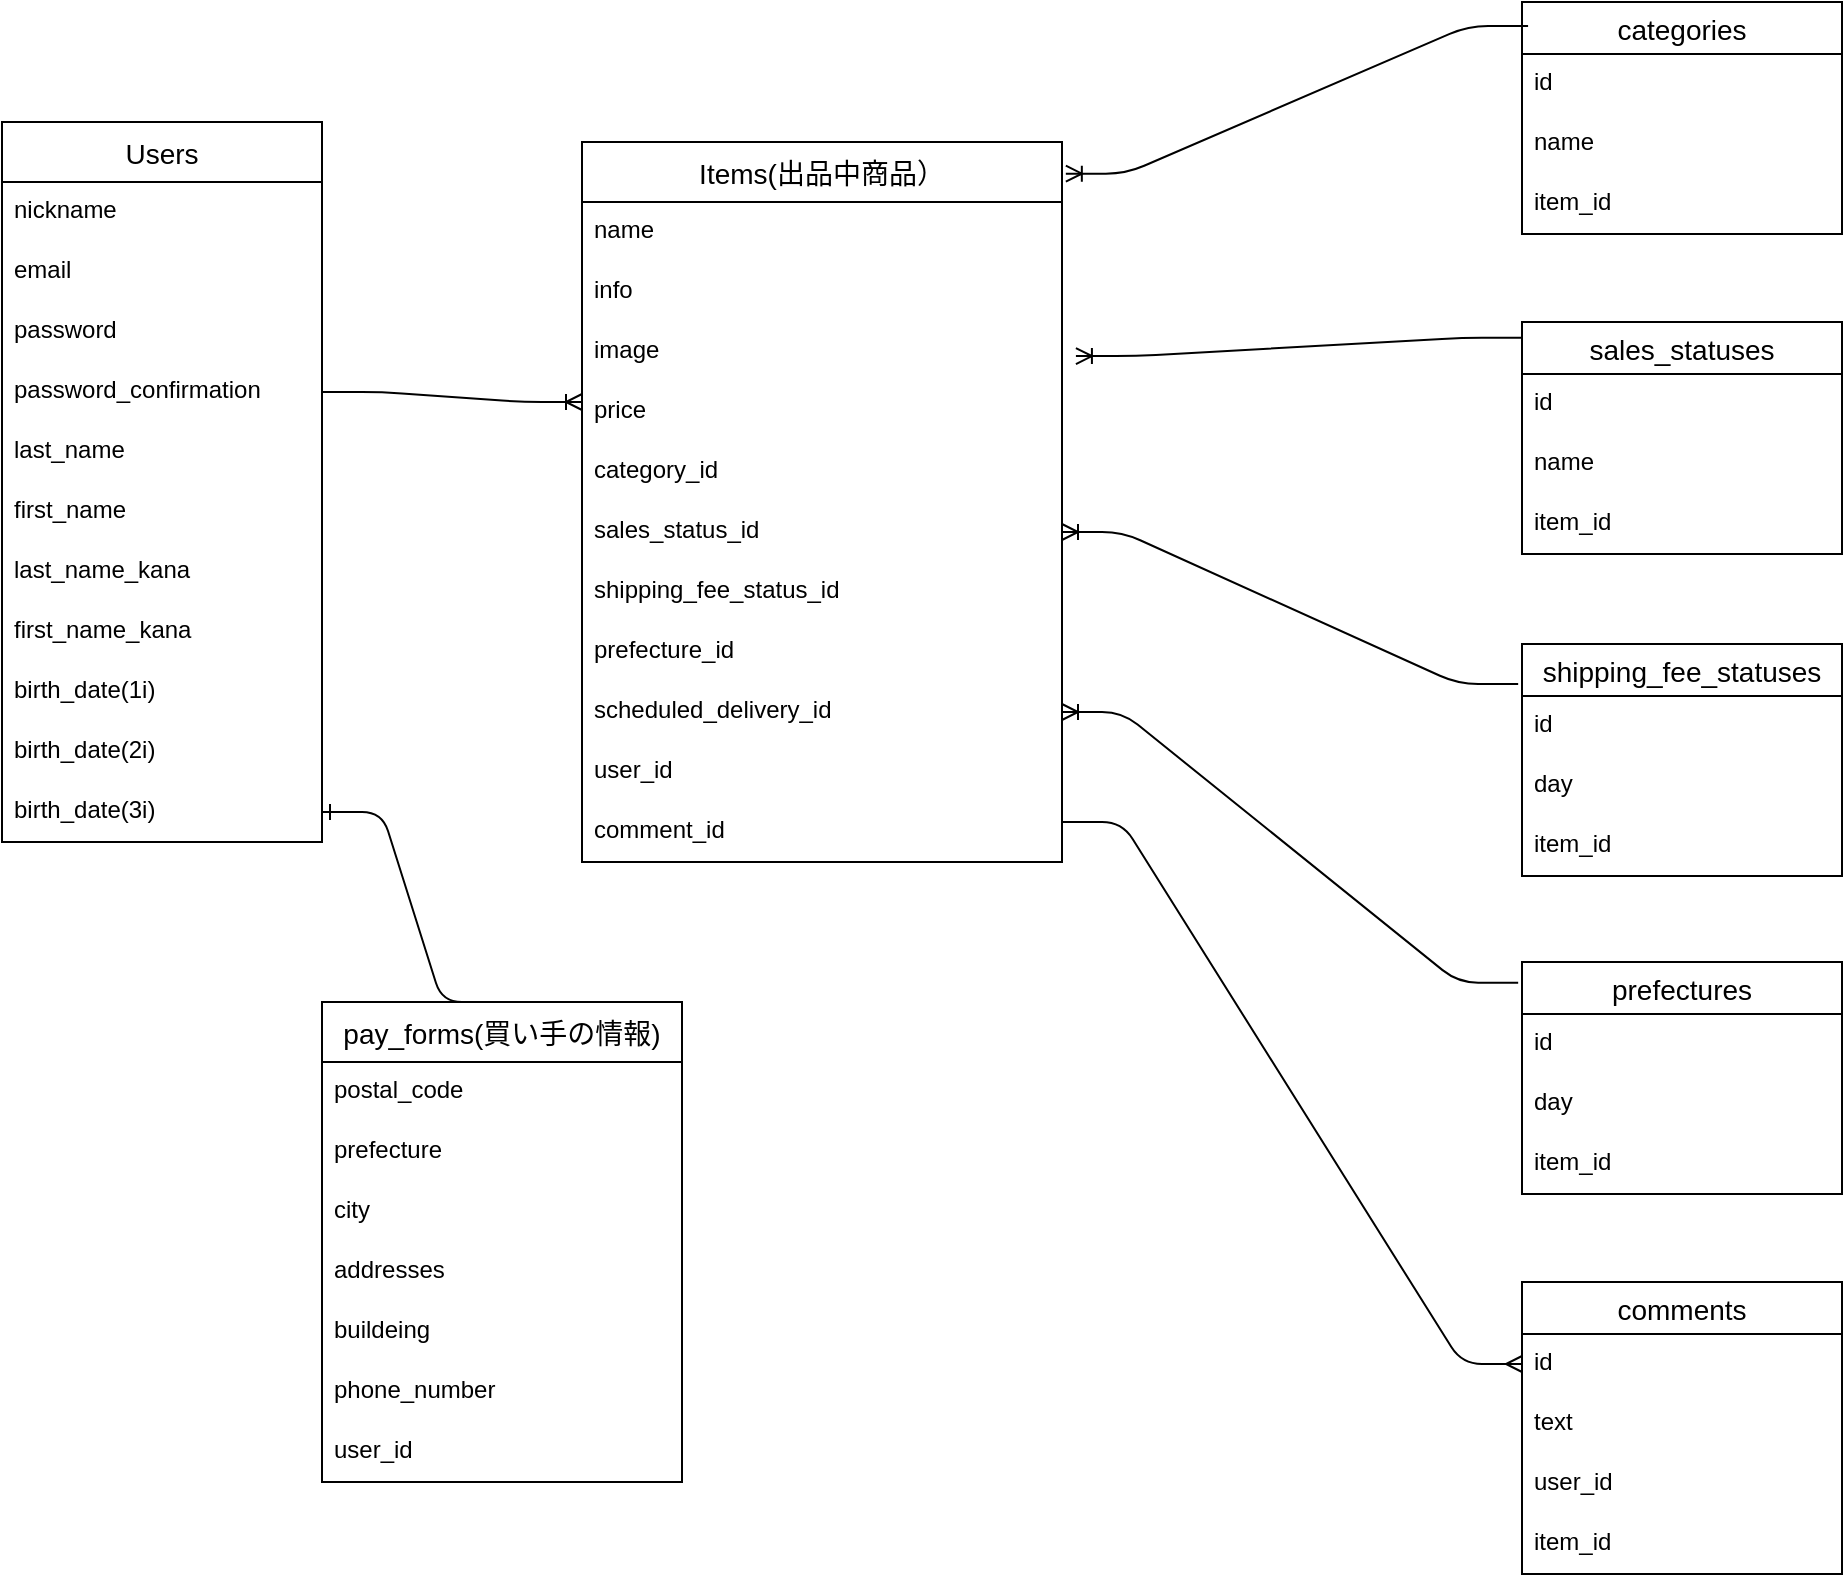 <mxfile>
    <diagram id="9pVugNsvKN-wXAFNiOqL" name="ページ1">
        <mxGraphModel dx="1216" dy="784" grid="1" gridSize="10" guides="1" tooltips="1" connect="1" arrows="1" fold="1" page="1" pageScale="1" pageWidth="850" pageHeight="1100" math="0" shadow="0">
            <root>
                <mxCell id="0"/>
                <mxCell id="1" parent="0"/>
                <mxCell id="2" value="Users" style="swimlane;fontStyle=0;childLayout=stackLayout;horizontal=1;startSize=30;horizontalStack=0;resizeParent=1;resizeParentMax=0;resizeLast=0;collapsible=1;marginBottom=0;align=center;fontSize=14;" vertex="1" parent="1">
                    <mxGeometry x="40" y="70" width="160" height="360" as="geometry"/>
                </mxCell>
                <mxCell id="3" value="nickname" style="text;strokeColor=none;fillColor=none;spacingLeft=4;spacingRight=4;overflow=hidden;rotatable=0;points=[[0,0.5],[1,0.5]];portConstraint=eastwest;fontSize=12;" vertex="1" parent="2">
                    <mxGeometry y="30" width="160" height="30" as="geometry"/>
                </mxCell>
                <mxCell id="4" value="email" style="text;strokeColor=none;fillColor=none;spacingLeft=4;spacingRight=4;overflow=hidden;rotatable=0;points=[[0,0.5],[1,0.5]];portConstraint=eastwest;fontSize=12;" vertex="1" parent="2">
                    <mxGeometry y="60" width="160" height="30" as="geometry"/>
                </mxCell>
                <mxCell id="6" value="password" style="text;strokeColor=none;fillColor=none;spacingLeft=4;spacingRight=4;overflow=hidden;rotatable=0;points=[[0,0.5],[1,0.5]];portConstraint=eastwest;fontSize=12;" vertex="1" parent="2">
                    <mxGeometry y="90" width="160" height="30" as="geometry"/>
                </mxCell>
                <mxCell id="7" value="password_confirmation" style="text;strokeColor=none;fillColor=none;spacingLeft=4;spacingRight=4;overflow=hidden;rotatable=0;points=[[0,0.5],[1,0.5]];portConstraint=eastwest;fontSize=12;" vertex="1" parent="2">
                    <mxGeometry y="120" width="160" height="30" as="geometry"/>
                </mxCell>
                <mxCell id="8" value="last_name" style="text;strokeColor=none;fillColor=none;spacingLeft=4;spacingRight=4;overflow=hidden;rotatable=0;points=[[0,0.5],[1,0.5]];portConstraint=eastwest;fontSize=12;" vertex="1" parent="2">
                    <mxGeometry y="150" width="160" height="30" as="geometry"/>
                </mxCell>
                <mxCell id="9" value="first_name" style="text;strokeColor=none;fillColor=none;spacingLeft=4;spacingRight=4;overflow=hidden;rotatable=0;points=[[0,0.5],[1,0.5]];portConstraint=eastwest;fontSize=12;" vertex="1" parent="2">
                    <mxGeometry y="180" width="160" height="30" as="geometry"/>
                </mxCell>
                <mxCell id="10" value="last_name_kana" style="text;strokeColor=none;fillColor=none;spacingLeft=4;spacingRight=4;overflow=hidden;rotatable=0;points=[[0,0.5],[1,0.5]];portConstraint=eastwest;fontSize=12;" vertex="1" parent="2">
                    <mxGeometry y="210" width="160" height="30" as="geometry"/>
                </mxCell>
                <mxCell id="11" value="first_name_kana" style="text;strokeColor=none;fillColor=none;spacingLeft=4;spacingRight=4;overflow=hidden;rotatable=0;points=[[0,0.5],[1,0.5]];portConstraint=eastwest;fontSize=12;" vertex="1" parent="2">
                    <mxGeometry y="240" width="160" height="30" as="geometry"/>
                </mxCell>
                <mxCell id="12" value="birth_date(1i)" style="text;strokeColor=none;fillColor=none;spacingLeft=4;spacingRight=4;overflow=hidden;rotatable=0;points=[[0,0.5],[1,0.5]];portConstraint=eastwest;fontSize=12;" vertex="1" parent="2">
                    <mxGeometry y="270" width="160" height="30" as="geometry"/>
                </mxCell>
                <mxCell id="14" value="birth_date(2i)" style="text;strokeColor=none;fillColor=none;spacingLeft=4;spacingRight=4;overflow=hidden;rotatable=0;points=[[0,0.5],[1,0.5]];portConstraint=eastwest;fontSize=12;" vertex="1" parent="2">
                    <mxGeometry y="300" width="160" height="30" as="geometry"/>
                </mxCell>
                <mxCell id="15" value="birth_date(3i)" style="text;strokeColor=none;fillColor=none;spacingLeft=4;spacingRight=4;overflow=hidden;rotatable=0;points=[[0,0.5],[1,0.5]];portConstraint=eastwest;fontSize=12;" vertex="1" parent="2">
                    <mxGeometry y="330" width="160" height="30" as="geometry"/>
                </mxCell>
                <mxCell id="16" value="Items(出品中商品）" style="swimlane;fontStyle=0;childLayout=stackLayout;horizontal=1;startSize=30;horizontalStack=0;resizeParent=1;resizeParentMax=0;resizeLast=0;collapsible=1;marginBottom=0;align=center;fontSize=14;" vertex="1" parent="1">
                    <mxGeometry x="330" y="80" width="240" height="360" as="geometry"/>
                </mxCell>
                <mxCell id="17" value="name" style="text;strokeColor=none;fillColor=none;spacingLeft=4;spacingRight=4;overflow=hidden;rotatable=0;points=[[0,0.5],[1,0.5]];portConstraint=eastwest;fontSize=12;" vertex="1" parent="16">
                    <mxGeometry y="30" width="240" height="30" as="geometry"/>
                </mxCell>
                <mxCell id="18" value="info" style="text;strokeColor=none;fillColor=none;spacingLeft=4;spacingRight=4;overflow=hidden;rotatable=0;points=[[0,0.5],[1,0.5]];portConstraint=eastwest;fontSize=12;" vertex="1" parent="16">
                    <mxGeometry y="60" width="240" height="30" as="geometry"/>
                </mxCell>
                <mxCell id="19" value="image" style="text;strokeColor=none;fillColor=none;spacingLeft=4;spacingRight=4;overflow=hidden;rotatable=0;points=[[0,0.5],[1,0.5]];portConstraint=eastwest;fontSize=12;" vertex="1" parent="16">
                    <mxGeometry y="90" width="240" height="30" as="geometry"/>
                </mxCell>
                <mxCell id="25" value="price" style="text;strokeColor=none;fillColor=none;spacingLeft=4;spacingRight=4;overflow=hidden;rotatable=0;points=[[0,0.5],[1,0.5]];portConstraint=eastwest;fontSize=12;" vertex="1" parent="16">
                    <mxGeometry y="120" width="240" height="30" as="geometry"/>
                </mxCell>
                <mxCell id="20" value="category_id" style="text;strokeColor=none;fillColor=none;spacingLeft=4;spacingRight=4;overflow=hidden;rotatable=0;points=[[0,0.5],[1,0.5]];portConstraint=eastwest;fontSize=12;" vertex="1" parent="16">
                    <mxGeometry y="150" width="240" height="30" as="geometry"/>
                </mxCell>
                <mxCell id="21" value="sales_status_id" style="text;strokeColor=none;fillColor=none;spacingLeft=4;spacingRight=4;overflow=hidden;rotatable=0;points=[[0,0.5],[1,0.5]];portConstraint=eastwest;fontSize=12;" vertex="1" parent="16">
                    <mxGeometry y="180" width="240" height="30" as="geometry"/>
                </mxCell>
                <mxCell id="22" value="shipping_fee_status_id" style="text;strokeColor=none;fillColor=none;spacingLeft=4;spacingRight=4;overflow=hidden;rotatable=0;points=[[0,0.5],[1,0.5]];portConstraint=eastwest;fontSize=12;" vertex="1" parent="16">
                    <mxGeometry y="210" width="240" height="30" as="geometry"/>
                </mxCell>
                <mxCell id="23" value="prefecture_id" style="text;strokeColor=none;fillColor=none;spacingLeft=4;spacingRight=4;overflow=hidden;rotatable=0;points=[[0,0.5],[1,0.5]];portConstraint=eastwest;fontSize=12;" vertex="1" parent="16">
                    <mxGeometry y="240" width="240" height="30" as="geometry"/>
                </mxCell>
                <mxCell id="24" value="scheduled_delivery_id" style="text;strokeColor=none;fillColor=none;spacingLeft=4;spacingRight=4;overflow=hidden;rotatable=0;points=[[0,0.5],[1,0.5]];portConstraint=eastwest;fontSize=12;" vertex="1" parent="16">
                    <mxGeometry y="270" width="240" height="30" as="geometry"/>
                </mxCell>
                <mxCell id="26" value="user_id" style="text;strokeColor=none;fillColor=none;spacingLeft=4;spacingRight=4;overflow=hidden;rotatable=0;points=[[0,0.5],[1,0.5]];portConstraint=eastwest;fontSize=12;" vertex="1" parent="16">
                    <mxGeometry y="300" width="240" height="30" as="geometry"/>
                </mxCell>
                <mxCell id="27" value="comment_id" style="text;strokeColor=none;fillColor=none;spacingLeft=4;spacingRight=4;overflow=hidden;rotatable=0;points=[[0,0.5],[1,0.5]];portConstraint=eastwest;fontSize=12;" vertex="1" parent="16">
                    <mxGeometry y="330" width="240" height="30" as="geometry"/>
                </mxCell>
                <mxCell id="28" value="pay_forms(買い手の情報)" style="swimlane;fontStyle=0;childLayout=stackLayout;horizontal=1;startSize=30;horizontalStack=0;resizeParent=1;resizeParentMax=0;resizeLast=0;collapsible=1;marginBottom=0;align=center;fontSize=14;" vertex="1" parent="1">
                    <mxGeometry x="200" y="510" width="180" height="240" as="geometry"/>
                </mxCell>
                <mxCell id="29" value="postal_code" style="text;strokeColor=none;fillColor=none;spacingLeft=4;spacingRight=4;overflow=hidden;rotatable=0;points=[[0,0.5],[1,0.5]];portConstraint=eastwest;fontSize=12;" vertex="1" parent="28">
                    <mxGeometry y="30" width="180" height="30" as="geometry"/>
                </mxCell>
                <mxCell id="30" value="prefecture" style="text;strokeColor=none;fillColor=none;spacingLeft=4;spacingRight=4;overflow=hidden;rotatable=0;points=[[0,0.5],[1,0.5]];portConstraint=eastwest;fontSize=12;" vertex="1" parent="28">
                    <mxGeometry y="60" width="180" height="30" as="geometry"/>
                </mxCell>
                <mxCell id="31" value="city" style="text;strokeColor=none;fillColor=none;spacingLeft=4;spacingRight=4;overflow=hidden;rotatable=0;points=[[0,0.5],[1,0.5]];portConstraint=eastwest;fontSize=12;" vertex="1" parent="28">
                    <mxGeometry y="90" width="180" height="30" as="geometry"/>
                </mxCell>
                <mxCell id="32" value="addresses" style="text;strokeColor=none;fillColor=none;spacingLeft=4;spacingRight=4;overflow=hidden;rotatable=0;points=[[0,0.5],[1,0.5]];portConstraint=eastwest;fontSize=12;" vertex="1" parent="28">
                    <mxGeometry y="120" width="180" height="30" as="geometry"/>
                </mxCell>
                <mxCell id="33" value="buildeing" style="text;strokeColor=none;fillColor=none;spacingLeft=4;spacingRight=4;overflow=hidden;rotatable=0;points=[[0,0.5],[1,0.5]];portConstraint=eastwest;fontSize=12;" vertex="1" parent="28">
                    <mxGeometry y="150" width="180" height="30" as="geometry"/>
                </mxCell>
                <mxCell id="65" value="phone_number" style="text;strokeColor=none;fillColor=none;spacingLeft=4;spacingRight=4;overflow=hidden;rotatable=0;points=[[0,0.5],[1,0.5]];portConstraint=eastwest;fontSize=12;" vertex="1" parent="28">
                    <mxGeometry y="180" width="180" height="30" as="geometry"/>
                </mxCell>
                <mxCell id="34" value="user_id" style="text;strokeColor=none;fillColor=none;spacingLeft=4;spacingRight=4;overflow=hidden;rotatable=0;points=[[0,0.5],[1,0.5]];portConstraint=eastwest;fontSize=12;" vertex="1" parent="28">
                    <mxGeometry y="210" width="180" height="30" as="geometry"/>
                </mxCell>
                <mxCell id="40" value="comments" style="swimlane;fontStyle=0;childLayout=stackLayout;horizontal=1;startSize=26;horizontalStack=0;resizeParent=1;resizeParentMax=0;resizeLast=0;collapsible=1;marginBottom=0;align=center;fontSize=14;" vertex="1" parent="1">
                    <mxGeometry x="800" y="650" width="160" height="146" as="geometry"/>
                </mxCell>
                <mxCell id="41" value="id" style="text;strokeColor=none;fillColor=none;spacingLeft=4;spacingRight=4;overflow=hidden;rotatable=0;points=[[0,0.5],[1,0.5]];portConstraint=eastwest;fontSize=12;" vertex="1" parent="40">
                    <mxGeometry y="26" width="160" height="30" as="geometry"/>
                </mxCell>
                <mxCell id="42" value="text" style="text;strokeColor=none;fillColor=none;spacingLeft=4;spacingRight=4;overflow=hidden;rotatable=0;points=[[0,0.5],[1,0.5]];portConstraint=eastwest;fontSize=12;" vertex="1" parent="40">
                    <mxGeometry y="56" width="160" height="30" as="geometry"/>
                </mxCell>
                <mxCell id="43" value="user_id" style="text;strokeColor=none;fillColor=none;spacingLeft=4;spacingRight=4;overflow=hidden;rotatable=0;points=[[0,0.5],[1,0.5]];portConstraint=eastwest;fontSize=12;" vertex="1" parent="40">
                    <mxGeometry y="86" width="160" height="30" as="geometry"/>
                </mxCell>
                <mxCell id="44" value="item_id" style="text;strokeColor=none;fillColor=none;spacingLeft=4;spacingRight=4;overflow=hidden;rotatable=0;points=[[0,0.5],[1,0.5]];portConstraint=eastwest;fontSize=12;" vertex="1" parent="40">
                    <mxGeometry y="116" width="160" height="30" as="geometry"/>
                </mxCell>
                <mxCell id="45" value="sales_statuses" style="swimlane;fontStyle=0;childLayout=stackLayout;horizontal=1;startSize=26;horizontalStack=0;resizeParent=1;resizeParentMax=0;resizeLast=0;collapsible=1;marginBottom=0;align=center;fontSize=14;" vertex="1" parent="1">
                    <mxGeometry x="800" y="170" width="160" height="116" as="geometry"/>
                </mxCell>
                <mxCell id="46" value="id" style="text;strokeColor=none;fillColor=none;spacingLeft=4;spacingRight=4;overflow=hidden;rotatable=0;points=[[0,0.5],[1,0.5]];portConstraint=eastwest;fontSize=12;" vertex="1" parent="45">
                    <mxGeometry y="26" width="160" height="30" as="geometry"/>
                </mxCell>
                <mxCell id="47" value="name" style="text;strokeColor=none;fillColor=none;spacingLeft=4;spacingRight=4;overflow=hidden;rotatable=0;points=[[0,0.5],[1,0.5]];portConstraint=eastwest;fontSize=12;" vertex="1" parent="45">
                    <mxGeometry y="56" width="160" height="30" as="geometry"/>
                </mxCell>
                <mxCell id="49" value="item_id" style="text;strokeColor=none;fillColor=none;spacingLeft=4;spacingRight=4;overflow=hidden;rotatable=0;points=[[0,0.5],[1,0.5]];portConstraint=eastwest;fontSize=12;" vertex="1" parent="45">
                    <mxGeometry y="86" width="160" height="30" as="geometry"/>
                </mxCell>
                <mxCell id="50" value="categories" style="swimlane;fontStyle=0;childLayout=stackLayout;horizontal=1;startSize=26;horizontalStack=0;resizeParent=1;resizeParentMax=0;resizeLast=0;collapsible=1;marginBottom=0;align=center;fontSize=14;" vertex="1" parent="1">
                    <mxGeometry x="800" y="10" width="160" height="116" as="geometry"/>
                </mxCell>
                <mxCell id="51" value="id" style="text;strokeColor=none;fillColor=none;spacingLeft=4;spacingRight=4;overflow=hidden;rotatable=0;points=[[0,0.5],[1,0.5]];portConstraint=eastwest;fontSize=12;" vertex="1" parent="50">
                    <mxGeometry y="26" width="160" height="30" as="geometry"/>
                </mxCell>
                <mxCell id="52" value="name" style="text;strokeColor=none;fillColor=none;spacingLeft=4;spacingRight=4;overflow=hidden;rotatable=0;points=[[0,0.5],[1,0.5]];portConstraint=eastwest;fontSize=12;" vertex="1" parent="50">
                    <mxGeometry y="56" width="160" height="30" as="geometry"/>
                </mxCell>
                <mxCell id="54" value="item_id" style="text;strokeColor=none;fillColor=none;spacingLeft=4;spacingRight=4;overflow=hidden;rotatable=0;points=[[0,0.5],[1,0.5]];portConstraint=eastwest;fontSize=12;" vertex="1" parent="50">
                    <mxGeometry y="86" width="160" height="30" as="geometry"/>
                </mxCell>
                <mxCell id="55" value="shipping_fee_statuses" style="swimlane;fontStyle=0;childLayout=stackLayout;horizontal=1;startSize=26;horizontalStack=0;resizeParent=1;resizeParentMax=0;resizeLast=0;collapsible=1;marginBottom=0;align=center;fontSize=14;" vertex="1" parent="1">
                    <mxGeometry x="800" y="331" width="160" height="116" as="geometry"/>
                </mxCell>
                <mxCell id="56" value="id" style="text;strokeColor=none;fillColor=none;spacingLeft=4;spacingRight=4;overflow=hidden;rotatable=0;points=[[0,0.5],[1,0.5]];portConstraint=eastwest;fontSize=12;" vertex="1" parent="55">
                    <mxGeometry y="26" width="160" height="30" as="geometry"/>
                </mxCell>
                <mxCell id="57" value="day" style="text;strokeColor=none;fillColor=none;spacingLeft=4;spacingRight=4;overflow=hidden;rotatable=0;points=[[0,0.5],[1,0.5]];portConstraint=eastwest;fontSize=12;" vertex="1" parent="55">
                    <mxGeometry y="56" width="160" height="30" as="geometry"/>
                </mxCell>
                <mxCell id="59" value="item_id" style="text;strokeColor=none;fillColor=none;spacingLeft=4;spacingRight=4;overflow=hidden;rotatable=0;points=[[0,0.5],[1,0.5]];portConstraint=eastwest;fontSize=12;" vertex="1" parent="55">
                    <mxGeometry y="86" width="160" height="30" as="geometry"/>
                </mxCell>
                <mxCell id="60" value="prefectures" style="swimlane;fontStyle=0;childLayout=stackLayout;horizontal=1;startSize=26;horizontalStack=0;resizeParent=1;resizeParentMax=0;resizeLast=0;collapsible=1;marginBottom=0;align=center;fontSize=14;" vertex="1" parent="1">
                    <mxGeometry x="800" y="490" width="160" height="116" as="geometry"/>
                </mxCell>
                <mxCell id="61" value="id" style="text;strokeColor=none;fillColor=none;spacingLeft=4;spacingRight=4;overflow=hidden;rotatable=0;points=[[0,0.5],[1,0.5]];portConstraint=eastwest;fontSize=12;" vertex="1" parent="60">
                    <mxGeometry y="26" width="160" height="30" as="geometry"/>
                </mxCell>
                <mxCell id="62" value="day" style="text;strokeColor=none;fillColor=none;spacingLeft=4;spacingRight=4;overflow=hidden;rotatable=0;points=[[0,0.5],[1,0.5]];portConstraint=eastwest;fontSize=12;" vertex="1" parent="60">
                    <mxGeometry y="56" width="160" height="30" as="geometry"/>
                </mxCell>
                <mxCell id="64" value="item_id" style="text;strokeColor=none;fillColor=none;spacingLeft=4;spacingRight=4;overflow=hidden;rotatable=0;points=[[0,0.5],[1,0.5]];portConstraint=eastwest;fontSize=12;" vertex="1" parent="60">
                    <mxGeometry y="86" width="160" height="30" as="geometry"/>
                </mxCell>
                <mxCell id="84" value="" style="edgeStyle=entityRelationEdgeStyle;fontSize=12;html=1;endArrow=ERoneToMany;exitX=0.019;exitY=0.103;exitDx=0;exitDy=0;exitPerimeter=0;entryX=1.008;entryY=0.044;entryDx=0;entryDy=0;entryPerimeter=0;" edge="1" parent="1" source="50" target="16">
                    <mxGeometry width="100" height="100" relative="1" as="geometry">
                        <mxPoint x="580" y="30" as="sourcePoint"/>
                        <mxPoint x="600" y="165" as="targetPoint"/>
                    </mxGeometry>
                </mxCell>
                <mxCell id="85" value="" style="edgeStyle=entityRelationEdgeStyle;fontSize=12;html=1;endArrow=ERoneToMany;exitX=0;exitY=0.068;exitDx=0;exitDy=0;exitPerimeter=0;entryX=1.029;entryY=0.567;entryDx=0;entryDy=0;entryPerimeter=0;" edge="1" parent="1" source="45" target="19">
                    <mxGeometry width="100" height="100" relative="1" as="geometry">
                        <mxPoint x="640" y="260" as="sourcePoint"/>
                        <mxPoint x="590" y="260" as="targetPoint"/>
                    </mxGeometry>
                </mxCell>
                <mxCell id="86" value="" style="edgeStyle=entityRelationEdgeStyle;fontSize=12;html=1;endArrow=ERoneToMany;exitX=-0.012;exitY=-0.2;exitDx=0;exitDy=0;exitPerimeter=0;" edge="1" parent="1" source="56" target="21">
                    <mxGeometry width="100" height="100" relative="1" as="geometry">
                        <mxPoint x="610" y="420" as="sourcePoint"/>
                        <mxPoint x="590" y="430" as="targetPoint"/>
                    </mxGeometry>
                </mxCell>
                <mxCell id="87" value="" style="edgeStyle=entityRelationEdgeStyle;fontSize=12;html=1;endArrow=ERoneToMany;entryX=1;entryY=0.5;entryDx=0;entryDy=0;exitX=-0.012;exitY=0.089;exitDx=0;exitDy=0;exitPerimeter=0;" edge="1" parent="1" source="60" target="24">
                    <mxGeometry width="100" height="100" relative="1" as="geometry">
                        <mxPoint x="590" y="504.928" as="sourcePoint"/>
                        <mxPoint x="520" y="500" as="targetPoint"/>
                    </mxGeometry>
                </mxCell>
                <mxCell id="91" value="" style="edgeStyle=entityRelationEdgeStyle;fontSize=12;html=1;endArrow=ERmany;entryX=0;entryY=0.5;entryDx=0;entryDy=0;" edge="1" parent="1" target="41">
                    <mxGeometry width="100" height="100" relative="1" as="geometry">
                        <mxPoint x="570" y="420" as="sourcePoint"/>
                        <mxPoint x="390" y="460" as="targetPoint"/>
                    </mxGeometry>
                </mxCell>
                <mxCell id="94" value="" style="edgeStyle=entityRelationEdgeStyle;fontSize=12;html=1;endArrow=ERone;endFill=1;entryX=1;entryY=0.5;entryDx=0;entryDy=0;exitX=0.5;exitY=0;exitDx=0;exitDy=0;" edge="1" parent="1" source="28" target="15">
                    <mxGeometry width="100" height="100" relative="1" as="geometry">
                        <mxPoint x="290" y="450" as="sourcePoint"/>
                        <mxPoint x="390" y="350" as="targetPoint"/>
                    </mxGeometry>
                </mxCell>
                <mxCell id="97" value="" style="edgeStyle=entityRelationEdgeStyle;fontSize=12;html=1;endArrow=ERoneToMany;exitX=1;exitY=0.5;exitDx=0;exitDy=0;" edge="1" parent="1" source="7">
                    <mxGeometry width="100" height="100" relative="1" as="geometry">
                        <mxPoint x="230" y="310" as="sourcePoint"/>
                        <mxPoint x="330" y="210" as="targetPoint"/>
                    </mxGeometry>
                </mxCell>
            </root>
        </mxGraphModel>
    </diagram>
</mxfile>